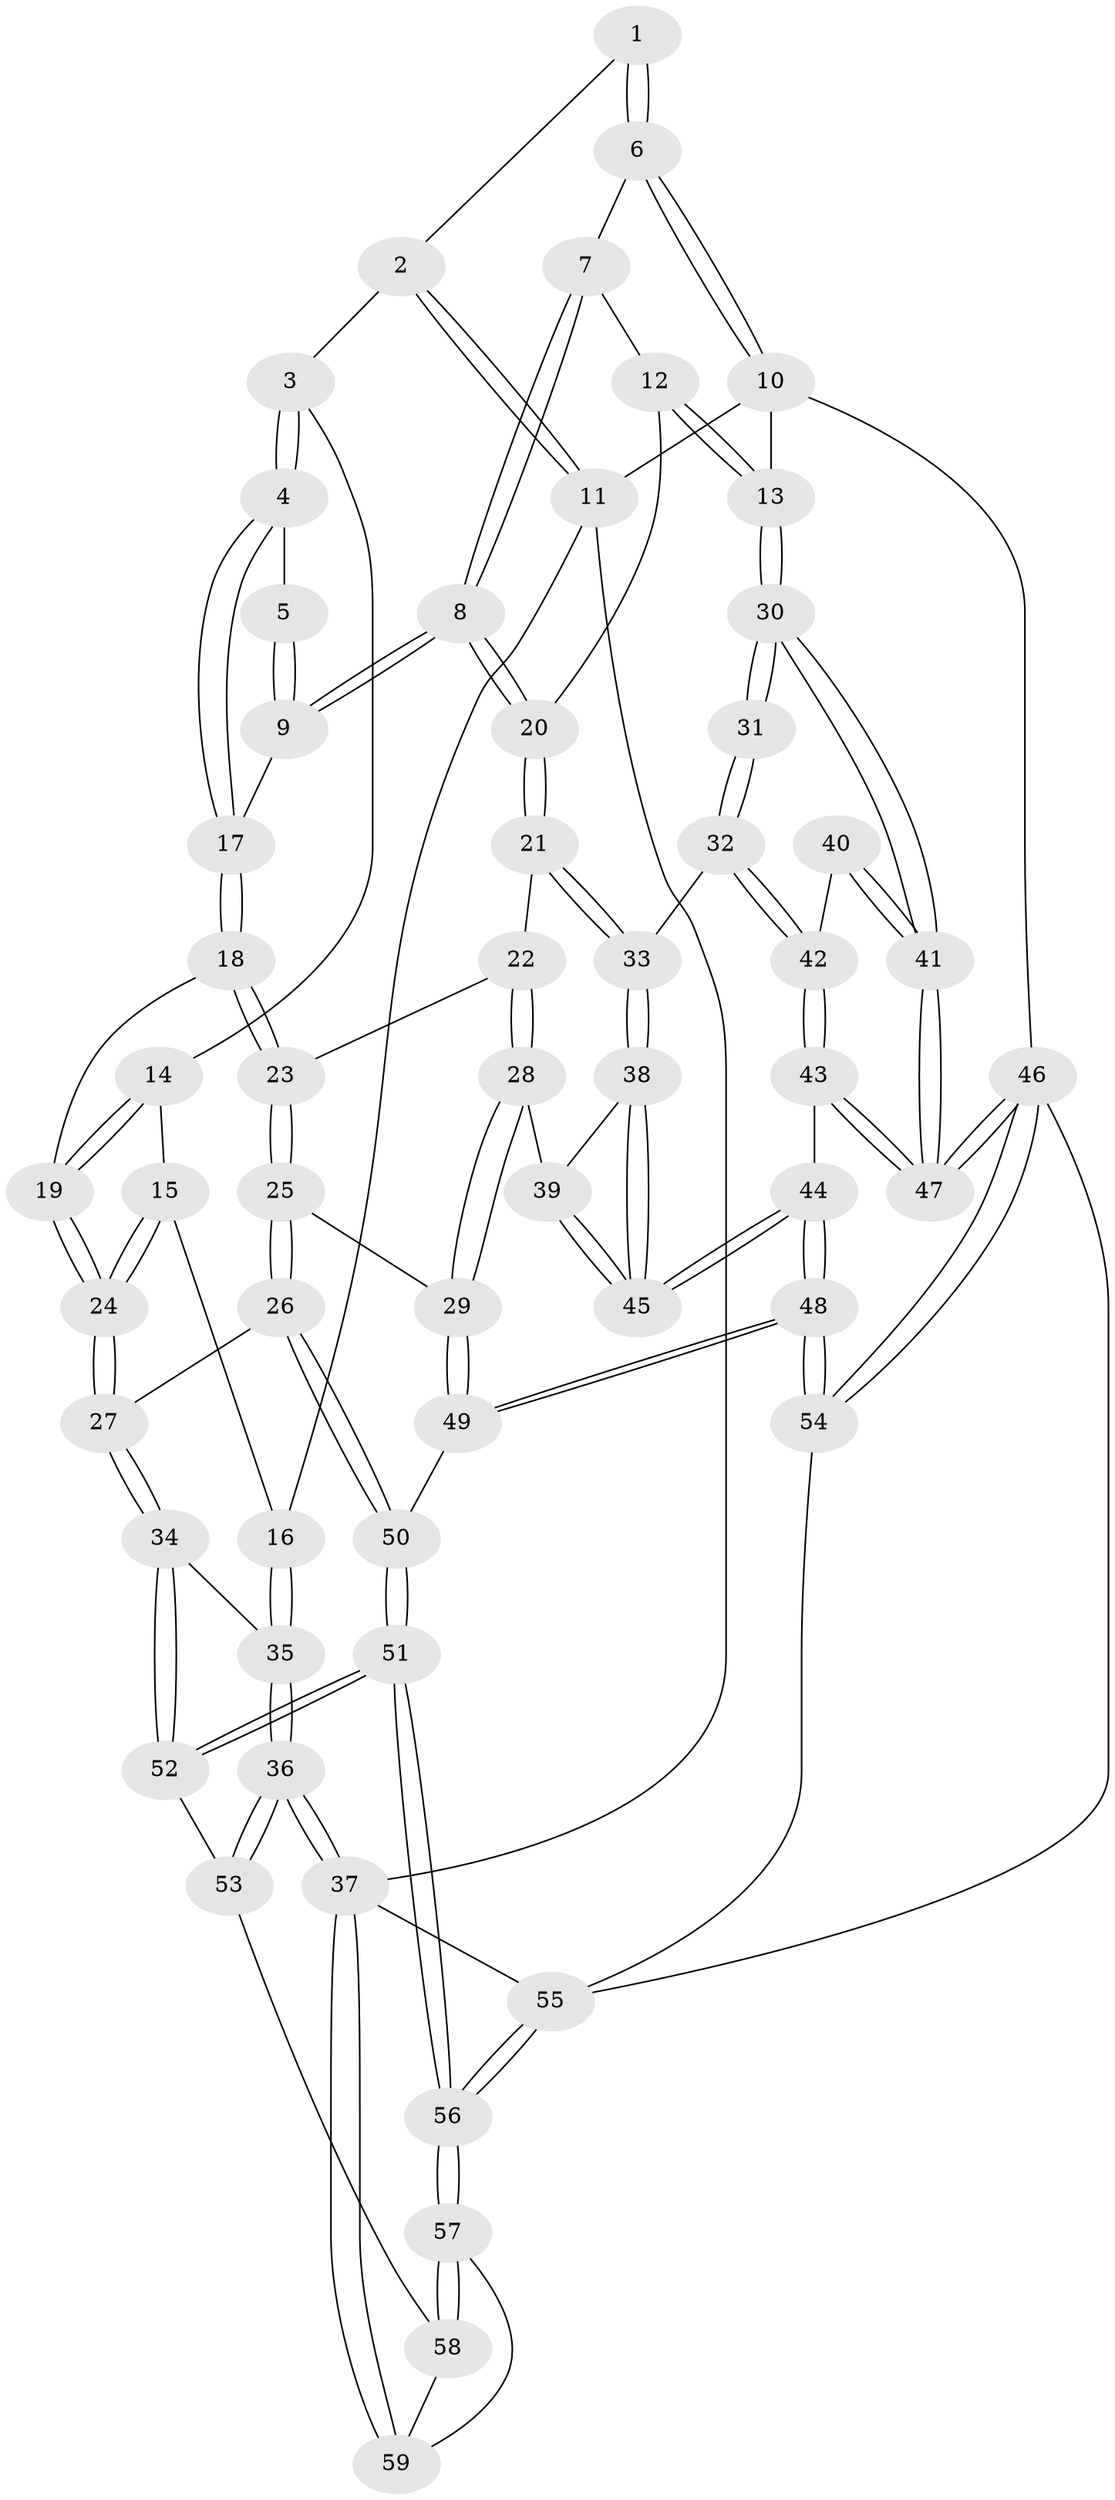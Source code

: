 // Generated by graph-tools (version 1.1) at 2025/00/03/09/25 05:00:55]
// undirected, 59 vertices, 144 edges
graph export_dot {
graph [start="1"]
  node [color=gray90,style=filled];
  1 [pos="+0.7140191799048154+0"];
  2 [pos="+0.3904347132886623+0"];
  3 [pos="+0.41622556301064706+0.0274107964592094"];
  4 [pos="+0.5156662821282586+0.09676831784061186"];
  5 [pos="+0.6839302681184134+0"];
  6 [pos="+0.7620252853007236+0"];
  7 [pos="+0.7735048552022246+0"];
  8 [pos="+0.7302175373114319+0.17896994661467117"];
  9 [pos="+0.6256594797628773+0.13430060502838548"];
  10 [pos="+1+0"];
  11 [pos="+0+0"];
  12 [pos="+0.8979376142509519+0.1581315850288305"];
  13 [pos="+1+0.10226281223973964"];
  14 [pos="+0.35562614072706533+0.09280318616018683"];
  15 [pos="+0.2731285349790539+0.14382068160320455"];
  16 [pos="+0+0"];
  17 [pos="+0.5455127995408499+0.14421355770692673"];
  18 [pos="+0.5226172049352817+0.18800167453612435"];
  19 [pos="+0.4648378766470932+0.20974692940241774"];
  20 [pos="+0.7625177836750882+0.22074900540795667"];
  21 [pos="+0.7549323840672094+0.27954942326345605"];
  22 [pos="+0.6236489271220156+0.29328001195784154"];
  23 [pos="+0.5626841944519324+0.2916385043128462"];
  24 [pos="+0.2999684360626782+0.33991820633898434"];
  25 [pos="+0.5107761319428498+0.3900692017564598"];
  26 [pos="+0.3288113622064047+0.44571878775369905"];
  27 [pos="+0.279235168944074+0.4230574918248472"];
  28 [pos="+0.6140119073847915+0.4204311058335181"];
  29 [pos="+0.5861932419816627+0.4235705187053319"];
  30 [pos="+1+0.160662424397771"];
  31 [pos="+0.8736394750793566+0.3376459332201321"];
  32 [pos="+0.8012959210374624+0.3269451818877997"];
  33 [pos="+0.7620006290470517+0.3038673426504141"];
  34 [pos="+0.16993696992444+0.457897260618321"];
  35 [pos="+0+0.3832981980920413"];
  36 [pos="+0+0.6728422365200107"];
  37 [pos="+0+0.9022798800671816"];
  38 [pos="+0.7481639139832786+0.33102651827349444"];
  39 [pos="+0.6179232209638904+0.42042520196166555"];
  40 [pos="+0.9180025917607014+0.38614144194115074"];
  41 [pos="+1+0.45386864924072656"];
  42 [pos="+0.8696575805685348+0.4913675711444192"];
  43 [pos="+0.8790885911423856+0.578573734382719"];
  44 [pos="+0.7433731016400011+0.5711661751441026"];
  45 [pos="+0.7388970909722021+0.554570071370078"];
  46 [pos="+1+1"];
  47 [pos="+1+0.7432274076440898"];
  48 [pos="+0.6385874271312119+0.6485654383255058"];
  49 [pos="+0.5919271031007303+0.6133214425290162"];
  50 [pos="+0.4043248760963117+0.5466768628959432"];
  51 [pos="+0.38165097570453793+0.8939860329198633"];
  52 [pos="+0.16867488387454965+0.5692105029211508"];
  53 [pos="+0.12131731238842165+0.6869841442693047"];
  54 [pos="+0.608124479384152+1"];
  55 [pos="+0.4127412995984616+1"];
  56 [pos="+0.4096077106472852+1"];
  57 [pos="+0.3574836698781658+0.9966823231784897"];
  58 [pos="+0.11715312127495774+0.7064305385021423"];
  59 [pos="+0+0.8485169083205705"];
  1 -- 2;
  1 -- 6;
  1 -- 6;
  2 -- 3;
  2 -- 11;
  2 -- 11;
  3 -- 4;
  3 -- 4;
  3 -- 14;
  4 -- 5;
  4 -- 17;
  4 -- 17;
  5 -- 9;
  5 -- 9;
  6 -- 7;
  6 -- 10;
  6 -- 10;
  7 -- 8;
  7 -- 8;
  7 -- 12;
  8 -- 9;
  8 -- 9;
  8 -- 20;
  8 -- 20;
  9 -- 17;
  10 -- 11;
  10 -- 13;
  10 -- 46;
  11 -- 16;
  11 -- 37;
  12 -- 13;
  12 -- 13;
  12 -- 20;
  13 -- 30;
  13 -- 30;
  14 -- 15;
  14 -- 19;
  14 -- 19;
  15 -- 16;
  15 -- 24;
  15 -- 24;
  16 -- 35;
  16 -- 35;
  17 -- 18;
  17 -- 18;
  18 -- 19;
  18 -- 23;
  18 -- 23;
  19 -- 24;
  19 -- 24;
  20 -- 21;
  20 -- 21;
  21 -- 22;
  21 -- 33;
  21 -- 33;
  22 -- 23;
  22 -- 28;
  22 -- 28;
  23 -- 25;
  23 -- 25;
  24 -- 27;
  24 -- 27;
  25 -- 26;
  25 -- 26;
  25 -- 29;
  26 -- 27;
  26 -- 50;
  26 -- 50;
  27 -- 34;
  27 -- 34;
  28 -- 29;
  28 -- 29;
  28 -- 39;
  29 -- 49;
  29 -- 49;
  30 -- 31;
  30 -- 31;
  30 -- 41;
  30 -- 41;
  31 -- 32;
  31 -- 32;
  32 -- 33;
  32 -- 42;
  32 -- 42;
  33 -- 38;
  33 -- 38;
  34 -- 35;
  34 -- 52;
  34 -- 52;
  35 -- 36;
  35 -- 36;
  36 -- 37;
  36 -- 37;
  36 -- 53;
  36 -- 53;
  37 -- 59;
  37 -- 59;
  37 -- 55;
  38 -- 39;
  38 -- 45;
  38 -- 45;
  39 -- 45;
  39 -- 45;
  40 -- 41;
  40 -- 41;
  40 -- 42;
  41 -- 47;
  41 -- 47;
  42 -- 43;
  42 -- 43;
  43 -- 44;
  43 -- 47;
  43 -- 47;
  44 -- 45;
  44 -- 45;
  44 -- 48;
  44 -- 48;
  46 -- 47;
  46 -- 47;
  46 -- 54;
  46 -- 54;
  46 -- 55;
  48 -- 49;
  48 -- 49;
  48 -- 54;
  48 -- 54;
  49 -- 50;
  50 -- 51;
  50 -- 51;
  51 -- 52;
  51 -- 52;
  51 -- 56;
  51 -- 56;
  52 -- 53;
  53 -- 58;
  54 -- 55;
  55 -- 56;
  55 -- 56;
  56 -- 57;
  56 -- 57;
  57 -- 58;
  57 -- 58;
  57 -- 59;
  58 -- 59;
}
